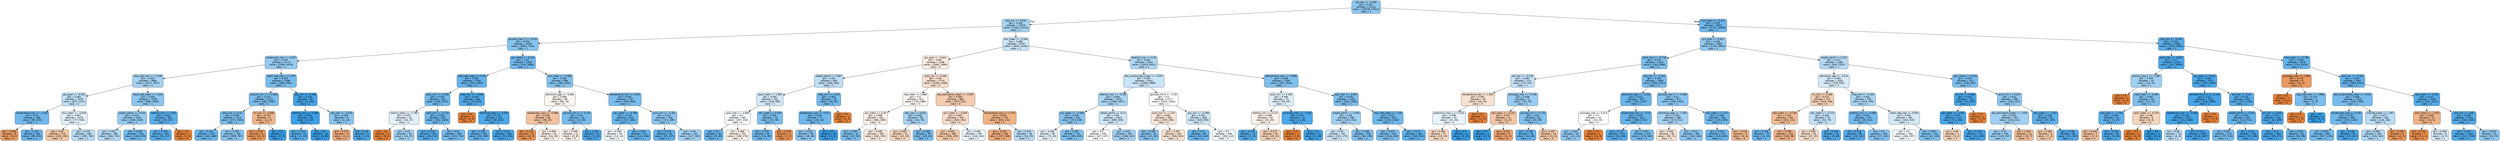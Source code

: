 digraph Tree {
node [shape=box, style="filled, rounded", color="black", fontname="helvetica"] ;
edge [fontname="helvetica"] ;
0 [label="ptt_max <= -0.285\ngini = 0.421\nsamples = 21142\nvalue = [10078, 23412]\nclass = 1", fillcolor="#8ec7f0"] ;
1 [label="sbp_min <= 0.018\ngini = 0.458\nsamples = 13079\nvalue = [7344, 13313]\nclass = 1", fillcolor="#a6d3f3"] ;
0 -> 1 [labeldistance=2.5, labelangle=45, headlabel="True"] ;
2 [label="glucose_max.2 <= -0.103\ngini = 0.404\nsamples = 6339\nvalue = [2803, 7164]\nclass = 1", fillcolor="#86c3ef"] ;
1 -> 2 ;
3 [label="baseexcess_max <= 0.307\ngini = 0.432\nsamples = 4173\nvalue = [2059, 4478]\nclass = 1", fillcolor="#94caf1"] ;
2 -> 3 ;
4 [label="resp_rate_max <= -0.248\ngini = 0.455\nsamples = 2885\nvalue = [1571, 2917]\nclass = 1", fillcolor="#a4d2f3"] ;
3 -> 4 ;
5 [label="gcs_eyes <= -0.461\ngini = 0.483\nsamples = 1376\nvalue = [875, 1271]\nclass = 1", fillcolor="#c1e0f7"] ;
4 -> 5 ;
6 [label="temperature_max <= -1.303\ngini = 0.34\nsamples = 298\nvalue = [98, 353]\nclass = 1", fillcolor="#70b8ec"] ;
5 -> 6 ;
7 [label="gini = 0.298\nsamples = 8\nvalue = [9, 2]\nclass = 0", fillcolor="#eb9d65"] ;
6 -> 7 ;
8 [label="gini = 0.323\nsamples = 290\nvalue = [89, 351]\nclass = 1", fillcolor="#6bb6ec"] ;
6 -> 8 ;
9 [label="bun_mean <= -0.639\ngini = 0.497\nsamples = 1078\nvalue = [777, 918]\nclass = 1", fillcolor="#e1f0fb"] ;
5 -> 9 ;
10 [label="gini = 0.46\nsamples = 276\nvalue = [282, 158]\nclass = 0", fillcolor="#f4c8a8"] ;
9 -> 10 ;
11 [label="gini = 0.478\nsamples = 802\nvalue = [495, 760]\nclass = 1", fillcolor="#baddf6"] ;
9 -> 11 ;
12 [label="heart_rate_mean <= 1.403\ngini = 0.418\nsamples = 1509\nvalue = [696, 1646]\nclass = 1", fillcolor="#8dc6f0"] ;
4 -> 12 ;
13 [label="weight_admit <= -0.024\ngini = 0.432\nsamples = 1343\nvalue = [658, 1429]\nclass = 1", fillcolor="#94caf1"] ;
12 -> 13 ;
14 [label="gini = 0.472\nsamples = 789\nvalue = [462, 751]\nclass = 1", fillcolor="#b3d9f5"] ;
13 -> 14 ;
15 [label="gini = 0.348\nsamples = 554\nvalue = [196, 678]\nclass = 1", fillcolor="#72b9ed"] ;
13 -> 15 ;
16 [label="totalco2_min <= 1.581\ngini = 0.254\nsamples = 166\nvalue = [38, 217]\nclass = 1", fillcolor="#5caeea"] ;
12 -> 16 ;
17 [label="gini = 0.239\nsamples = 165\nvalue = [35, 217]\nclass = 1", fillcolor="#59ade9"] ;
16 -> 17 ;
18 [label="gini = 0.0\nsamples = 1\nvalue = [3, 0]\nclass = 0", fillcolor="#e58139"] ;
16 -> 18 ;
19 [label="heart_rate_max <= 1.475\ngini = 0.363\nsamples = 1288\nvalue = [488, 1561]\nclass = 1", fillcolor="#77bced"] ;
3 -> 19 ;
20 [label="calcium_min.1 <= 2.084\ngini = 0.373\nsamples = 1223\nvalue = [482, 1458]\nclass = 1", fillcolor="#7abdee"] ;
19 -> 20 ;
21 [label="spo2_min <= 0.12\ngini = 0.369\nsamples = 1215\nvalue = [470, 1453]\nclass = 1", fillcolor="#79bded"] ;
20 -> 21 ;
22 [label="gini = 0.314\nsamples = 510\nvalue = [161, 666]\nclass = 1", fillcolor="#69b5eb"] ;
21 -> 22 ;
23 [label="gini = 0.405\nsamples = 705\nvalue = [309, 787]\nclass = 1", fillcolor="#87c3ef"] ;
21 -> 23 ;
24 [label="inr_min <= -0.099\ngini = 0.415\nsamples = 8\nvalue = [12, 5]\nclass = 0", fillcolor="#f0b58b"] ;
20 -> 24 ;
25 [label="gini = 0.245\nsamples = 6\nvalue = [12, 2]\nclass = 0", fillcolor="#e9965a"] ;
24 -> 25 ;
26 [label="gini = 0.0\nsamples = 2\nvalue = [0, 3]\nclass = 1", fillcolor="#399de5"] ;
24 -> 26 ;
27 [label="sbp_min <= -0.198\ngini = 0.104\nsamples = 65\nvalue = [6, 103]\nclass = 1", fillcolor="#45a3e7"] ;
19 -> 27 ;
28 [label="totalco2_min <= -0.086\ngini = 0.041\nsamples = 56\nvalue = [2, 93]\nclass = 1", fillcolor="#3d9fe6"] ;
27 -> 28 ;
29 [label="gini = 0.231\nsamples = 11\nvalue = [2, 13]\nclass = 1", fillcolor="#57ace9"] ;
28 -> 29 ;
30 [label="gini = 0.0\nsamples = 45\nvalue = [0, 80]\nclass = 1", fillcolor="#399de5"] ;
28 -> 30 ;
31 [label="sbp_max <= -0.533\ngini = 0.408\nsamples = 9\nvalue = [4, 10]\nclass = 1", fillcolor="#88c4ef"] ;
27 -> 31 ;
32 [label="gini = 0.375\nsamples = 3\nvalue = [3, 1]\nclass = 0", fillcolor="#eeab7b"] ;
31 -> 32 ;
33 [label="gini = 0.18\nsamples = 6\nvalue = [1, 9]\nclass = 1", fillcolor="#4fa8e8"] ;
31 -> 33 ;
34 [label="gcs_verbal <= 0.618\ngini = 0.34\nsamples = 2166\nvalue = [744, 2686]\nclass = 1", fillcolor="#70b8ec"] ;
2 -> 34 ;
35 [label="resp_rate_mean <= 0.44\ngini = 0.292\nsamples = 1280\nvalue = [355, 1643]\nclass = 1", fillcolor="#64b2eb"] ;
34 -> 35 ;
36 [label="spo2_min <= -2.558\ngini = 0.339\nsamples = 844\nvalue = [285, 1033]\nclass = 1", fillcolor="#70b8ec"] ;
35 -> 36 ;
37 [label="sodium_mean <= -1.784\ngini = 0.497\nsamples = 34\nvalue = [23, 27]\nclass = 1", fillcolor="#e2f0fb"] ;
36 -> 37 ;
38 [label="gini = 0.0\nsamples = 4\nvalue = [9, 0]\nclass = 0", fillcolor="#e58139"] ;
37 -> 38 ;
39 [label="gini = 0.45\nsamples = 30\nvalue = [14, 27]\nclass = 1", fillcolor="#a0d0f2"] ;
37 -> 39 ;
40 [label="spo2_min <= -0.178\ngini = 0.328\nsamples = 810\nvalue = [262, 1006]\nclass = 1", fillcolor="#6db7ec"] ;
36 -> 40 ;
41 [label="gini = 0.216\nsamples = 154\nvalue = [30, 213]\nclass = 1", fillcolor="#55abe9"] ;
40 -> 41 ;
42 [label="gini = 0.35\nsamples = 656\nvalue = [232, 793]\nclass = 1", fillcolor="#73baed"] ;
40 -> 42 ;
43 [label="mbp_max <= -1.604\ngini = 0.185\nsamples = 436\nvalue = [70, 610]\nclass = 1", fillcolor="#50a8e8"] ;
35 -> 43 ;
44 [label="gini = 0.0\nsamples = 2\nvalue = [4, 0]\nclass = 0", fillcolor="#e58139"] ;
43 -> 44 ;
45 [label="admission_age <= -0.259\ngini = 0.176\nsamples = 434\nvalue = [66, 610]\nclass = 1", fillcolor="#4ea8e8"] ;
43 -> 45 ;
46 [label="gini = 0.283\nsamples = 128\nvalue = [33, 160]\nclass = 1", fillcolor="#62b1ea"] ;
45 -> 46 ;
47 [label="gini = 0.127\nsamples = 306\nvalue = [33, 450]\nclass = 1", fillcolor="#48a4e7"] ;
45 -> 47 ;
48 [label="bun_mean <= -0.688\ngini = 0.396\nsamples = 886\nvalue = [389, 1043]\nclass = 1", fillcolor="#83c2ef"] ;
34 -> 48 ;
49 [label="admission_age <= -0.464\ngini = 0.499\nsamples = 99\nvalue = [80, 74]\nclass = 0", fillcolor="#fdf6f0"] ;
48 -> 49 ;
50 [label="baseexcess_max <= -0.488\ngini = 0.449\nsamples = 66\nvalue = [68, 35]\nclass = 0", fillcolor="#f2c29f"] ;
49 -> 50 ;
51 [label="gini = 0.224\nsamples = 23\nvalue = [34, 5]\nclass = 0", fillcolor="#e99456"] ;
50 -> 51 ;
52 [label="gini = 0.498\nsamples = 43\nvalue = [34, 30]\nclass = 0", fillcolor="#fcf0e8"] ;
50 -> 52 ;
53 [label="glucose_min.2 <= 0.129\ngini = 0.36\nsamples = 33\nvalue = [12, 39]\nclass = 1", fillcolor="#76bbed"] ;
49 -> 53 ;
54 [label="gini = 0.498\nsamples = 12\nvalue = [9, 8]\nclass = 0", fillcolor="#fcf1e9"] ;
53 -> 54 ;
55 [label="gini = 0.161\nsamples = 21\nvalue = [3, 31]\nclass = 1", fillcolor="#4ca6e8"] ;
53 -> 55 ;
56 [label="temperature_min <= 0.255\ngini = 0.367\nsamples = 787\nvalue = [309, 969]\nclass = 1", fillcolor="#78bced"] ;
48 -> 56 ;
57 [label="wbc_mean <= -0.788\ngini = 0.316\nsamples = 429\nvalue = [137, 560]\nclass = 1", fillcolor="#69b5eb"] ;
56 -> 57 ;
58 [label="gini = 0.499\nsamples = 18\nvalue = [13, 14]\nclass = 1", fillcolor="#f1f8fd"] ;
57 -> 58 ;
59 [label="gini = 0.302\nsamples = 411\nvalue = [124, 546]\nclass = 1", fillcolor="#66b3eb"] ;
57 -> 59 ;
60 [label="pco2_min <= -0.261\ngini = 0.417\nsamples = 358\nvalue = [172, 409]\nclass = 1", fillcolor="#8cc6f0"] ;
56 -> 60 ;
61 [label="gini = 0.275\nsamples = 91\nvalue = [25, 127]\nclass = 1", fillcolor="#60b0ea"] ;
60 -> 61 ;
62 [label="gini = 0.45\nsamples = 267\nvalue = [147, 282]\nclass = 1", fillcolor="#a0d0f3"] ;
60 -> 62 ;
63 [label="bun_mean <= -0.566\ngini = 0.489\nsamples = 6740\nvalue = [4541, 6149]\nclass = 1", fillcolor="#cbe5f8"] ;
1 -> 63 ;
64 [label="gcs_eyes <= -0.461\ngini = 0.497\nsamples = 2188\nvalue = [1865, 1608]\nclass = 0", fillcolor="#fbeee4"] ;
63 -> 64 ;
65 [label="weight_admit <= 0.687\ngini = 0.48\nsamples = 409\nvalue = [266, 400]\nclass = 1", fillcolor="#bddef6"] ;
64 -> 65 ;
66 [label="spo2_mean <= 1.084\ngini = 0.492\nsamples = 331\nvalue = [238, 306]\nclass = 1", fillcolor="#d3e9f9"] ;
65 -> 66 ;
67 [label="pco2_max <= -0.906\ngini = 0.5\nsamples = 261\nvalue = [207, 216]\nclass = 1", fillcolor="#f7fbfe"] ;
66 -> 67 ;
68 [label="gini = 0.3\nsamples = 30\nvalue = [9, 40]\nclass = 1", fillcolor="#66b3eb"] ;
67 -> 68 ;
69 [label="gini = 0.498\nsamples = 231\nvalue = [198, 176]\nclass = 0", fillcolor="#fcf1e9"] ;
67 -> 69 ;
70 [label="wbc_mean <= 0.838\ngini = 0.381\nsamples = 70\nvalue = [31, 90]\nclass = 1", fillcolor="#7dbfee"] ;
66 -> 70 ;
71 [label="gini = 0.335\nsamples = 65\nvalue = [24, 89]\nclass = 1", fillcolor="#6eb7ec"] ;
70 -> 71 ;
72 [label="gini = 0.219\nsamples = 5\nvalue = [7, 1]\nclass = 0", fillcolor="#e99355"] ;
70 -> 72 ;
73 [label="mbp_min <= 1.913\ngini = 0.354\nsamples = 78\nvalue = [28, 94]\nclass = 1", fillcolor="#74baed"] ;
65 -> 73 ;
74 [label="baseexcess_max <= 0.572\ngini = 0.339\nsamples = 77\nvalue = [26, 94]\nclass = 1", fillcolor="#70b8ec"] ;
73 -> 74 ;
75 [label="gini = 0.414\nsamples = 58\nvalue = [26, 63]\nclass = 1", fillcolor="#8bc5f0"] ;
74 -> 75 ;
76 [label="gini = 0.0\nsamples = 19\nvalue = [0, 31]\nclass = 1", fillcolor="#399de5"] ;
74 -> 76 ;
77 [label="gini = 0.0\nsamples = 1\nvalue = [2, 0]\nclass = 0", fillcolor="#e58139"] ;
73 -> 77 ;
78 [label="spo2_min <= 0.268\ngini = 0.49\nsamples = 1779\nvalue = [1599, 1208]\nclass = 0", fillcolor="#f9e0cf"] ;
64 -> 78 ;
79 [label="sbp_mean <= 1.888\ngini = 0.5\nsamples = 911\nvalue = [724, 686]\nclass = 0", fillcolor="#fef8f5"] ;
78 -> 79 ;
80 [label="gcs_motor <= 0.26\ngini = 0.498\nsamples = 831\nvalue = [682, 608]\nclass = 0", fillcolor="#fcf1ea"] ;
79 -> 80 ;
81 [label="gini = 0.381\nsamples = 51\nvalue = [20, 58]\nclass = 1", fillcolor="#7dbfee"] ;
80 -> 81 ;
82 [label="gini = 0.496\nsamples = 780\nvalue = [662, 550]\nclass = 0", fillcolor="#fbeade"] ;
80 -> 82 ;
83 [label="dbp_max <= 0.641\ngini = 0.455\nsamples = 80\nvalue = [42, 78]\nclass = 1", fillcolor="#a4d2f3"] ;
79 -> 83 ;
84 [label="gini = 0.482\nsamples = 22\nvalue = [22, 15]\nclass = 0", fillcolor="#f7d7c0"] ;
83 -> 84 ;
85 [label="gini = 0.366\nsamples = 58\nvalue = [20, 63]\nclass = 1", fillcolor="#78bced"] ;
83 -> 85 ;
86 [label="abs_eosinophils_mean <= -0.097\ngini = 0.468\nsamples = 868\nvalue = [875, 522]\nclass = 0", fillcolor="#f5ccaf"] ;
78 -> 86 ;
87 [label="bun_mean <= -0.664\ngini = 0.487\nsamples = 592\nvalue = [542, 391]\nclass = 0", fillcolor="#f8dcc8"] ;
86 -> 87 ;
88 [label="gini = 0.464\nsamples = 398\nvalue = [396, 229]\nclass = 0", fillcolor="#f4caab"] ;
87 -> 88 ;
89 [label="gini = 0.499\nsamples = 194\nvalue = [146, 162]\nclass = 1", fillcolor="#ebf5fc"] ;
87 -> 89 ;
90 [label="temperature_max <= 0.753\ngini = 0.405\nsamples = 276\nvalue = [333, 131]\nclass = 0", fillcolor="#efb387"] ;
86 -> 90 ;
91 [label="gini = 0.376\nsamples = 248\nvalue = [317, 106]\nclass = 0", fillcolor="#eeab7b"] ;
90 -> 91 ;
92 [label="gini = 0.476\nsamples = 28\nvalue = [16, 25]\nclass = 1", fillcolor="#b8dcf6"] ;
90 -> 92 ;
93 [label="totalco2_max <= 0.02\ngini = 0.467\nsamples = 4552\nvalue = [2676, 4541]\nclass = 1", fillcolor="#aed7f4"] ;
63 -> 93 ;
94 [label="abs_lymphocytes_mean <= -0.057\ngini = 0.487\nsamples = 3152\nvalue = [2089, 2898]\nclass = 1", fillcolor="#c8e4f8"] ;
93 -> 94 ;
95 [label="totalco2_max <= -0.205\ngini = 0.464\nsamples = 1875\nvalue = [1068, 1857]\nclass = 1", fillcolor="#abd5f4"] ;
94 -> 95 ;
96 [label="bun_mean <= -0.468\ngini = 0.409\nsamples = 833\nvalue = [373, 928]\nclass = 1", fillcolor="#89c4ef"] ;
95 -> 96 ;
97 [label="gini = 0.498\nsamples = 96\nvalue = [73, 83]\nclass = 1", fillcolor="#e7f3fc"] ;
96 -> 97 ;
98 [label="gini = 0.387\nsamples = 737\nvalue = [300, 845]\nclass = 1", fillcolor="#7fc0ee"] ;
96 -> 98 ;
99 [label="weight_admit <= -0.13\ngini = 0.49\nsamples = 1042\nvalue = [695, 929]\nclass = 1", fillcolor="#cde6f8"] ;
95 -> 99 ;
100 [label="gini = 0.5\nsamples = 539\nvalue = [427, 417]\nclass = 0", fillcolor="#fefcfa"] ;
99 -> 100 ;
101 [label="gini = 0.451\nsamples = 503\nvalue = [268, 512]\nclass = 1", fillcolor="#a1d0f3"] ;
99 -> 101 ;
102 [label="glucose_min.2 <= -0.26\ngini = 0.5\nsamples = 1277\nvalue = [1021, 1041]\nclass = 1", fillcolor="#fbfdff"] ;
94 -> 102 ;
103 [label="pco2_min <= -1.151\ngini = 0.495\nsamples = 669\nvalue = [595, 483]\nclass = 0", fillcolor="#fae7da"] ;
102 -> 103 ;
104 [label="gini = 0.399\nsamples = 25\nvalue = [11, 29]\nclass = 1", fillcolor="#84c2ef"] ;
103 -> 104 ;
105 [label="gini = 0.492\nsamples = 644\nvalue = [584, 454]\nclass = 0", fillcolor="#f9e3d3"] ;
103 -> 105 ;
106 [label="gcs_min <= -0.398\ngini = 0.491\nsamples = 608\nvalue = [426, 558]\nclass = 1", fillcolor="#d0e8f9"] ;
102 -> 106 ;
107 [label="gini = 0.31\nsamples = 99\nvalue = [34, 143]\nclass = 1", fillcolor="#68b4eb"] ;
106 -> 107 ;
108 [label="gini = 0.5\nsamples = 509\nvalue = [392, 415]\nclass = 1", fillcolor="#f4fafe"] ;
106 -> 108 ;
109 [label="temperature_max <= -0.995\ngini = 0.388\nsamples = 1400\nvalue = [587, 1643]\nclass = 1", fillcolor="#80c0ee"] ;
93 -> 109 ;
110 [label="pco2_min <= 3.108\ngini = 0.496\nsamples = 75\nvalue = [53, 63]\nclass = 1", fillcolor="#e0effb"] ;
109 -> 110 ;
111 [label="totalco2_min <= 0.122\ngini = 0.498\nsamples = 63\nvalue = [51, 45]\nclass = 0", fillcolor="#fcf0e8"] ;
110 -> 111 ;
112 [label="gini = 0.219\nsamples = 10\nvalue = [2, 14]\nclass = 1", fillcolor="#55abe9"] ;
111 -> 112 ;
113 [label="gini = 0.475\nsamples = 53\nvalue = [49, 31]\nclass = 0", fillcolor="#f5d1b6"] ;
111 -> 113 ;
114 [label="aniongap_max <= -1.553\ngini = 0.18\nsamples = 12\nvalue = [2, 18]\nclass = 1", fillcolor="#4fa8e8"] ;
110 -> 114 ;
115 [label="gini = 0.0\nsamples = 1\nvalue = [1, 0]\nclass = 0", fillcolor="#e58139"] ;
114 -> 115 ;
116 [label="gini = 0.1\nsamples = 11\nvalue = [1, 18]\nclass = 1", fillcolor="#44a2e6"] ;
114 -> 116 ;
117 [label="po2_max <= -1.007\ngini = 0.378\nsamples = 1325\nvalue = [534, 1580]\nclass = 1", fillcolor="#7cbeee"] ;
109 -> 117 ;
118 [label="weight_admit <= -0.083\ngini = 0.45\nsamples = 396\nvalue = [215, 414]\nclass = 1", fillcolor="#a0d0f3"] ;
117 -> 118 ;
119 [label="gini = 0.49\nsamples = 191\nvalue = [131, 175]\nclass = 1", fillcolor="#cde6f8"] ;
118 -> 119 ;
120 [label="gini = 0.385\nsamples = 205\nvalue = [84, 239]\nclass = 1", fillcolor="#7fbfee"] ;
118 -> 120 ;
121 [label="resp_rate_mean <= -0.09\ngini = 0.337\nsamples = 929\nvalue = [319, 1166]\nclass = 1", fillcolor="#6fb8ec"] ;
117 -> 121 ;
122 [label="gini = 0.379\nsamples = 529\nvalue = [216, 635]\nclass = 1", fillcolor="#7cbeee"] ;
121 -> 122 ;
123 [label="gini = 0.272\nsamples = 400\nvalue = [103, 531]\nclass = 1", fillcolor="#5fb0ea"] ;
121 -> 123 ;
124 [label="bun_mean <= -0.321\ngini = 0.335\nsamples = 8063\nvalue = [2734, 10099]\nclass = 1", fillcolor="#6fb8ec"] ;
0 -> 124 [labeldistance=2.5, labelangle=-45, headlabel="False"] ;
125 [label="gcs_eyes <= 0.412\ngini = 0.426\nsamples = 3483\nvalue = [1703, 3830]\nclass = 1", fillcolor="#91c9f1"] ;
124 -> 125 ;
126 [label="spo2_max <= -0.718\ngini = 0.375\nsamples = 1919\nvalue = [769, 2308]\nclass = 1", fillcolor="#7bbeee"] ;
125 -> 126 ;
127 [label="ptt_max <= -0.129\ngini = 0.484\nsamples = 110\nvalue = [70, 101]\nclass = 1", fillcolor="#c2e1f7"] ;
126 -> 127 ;
128 [label="temperature_max <= 1.405\ngini = 0.491\nsamples = 39\nvalue = [34, 26]\nclass = 0", fillcolor="#f9e1d0"] ;
127 -> 128 ;
129 [label="potassium_max.1 <= 0.025\ngini = 0.498\nsamples = 33\nvalue = [23, 26]\nclass = 1", fillcolor="#e8f4fc"] ;
128 -> 129 ;
130 [label="gini = 0.484\nsamples = 27\nvalue = [23, 16]\nclass = 0", fillcolor="#f7d9c3"] ;
129 -> 130 ;
131 [label="gini = 0.0\nsamples = 6\nvalue = [0, 10]\nclass = 1", fillcolor="#399de5"] ;
129 -> 131 ;
132 [label="gini = 0.0\nsamples = 6\nvalue = [11, 0]\nclass = 0", fillcolor="#e58139"] ;
128 -> 132 ;
133 [label="aniongap_max <= -0.766\ngini = 0.438\nsamples = 71\nvalue = [36, 75]\nclass = 1", fillcolor="#98ccf1"] ;
127 -> 133 ;
134 [label="wbc_mean <= -0.342\ngini = 0.457\nsamples = 11\nvalue = [11, 6]\nclass = 0", fillcolor="#f3c6a5"] ;
133 -> 134 ;
135 [label="gini = 0.0\nsamples = 2\nvalue = [0, 3]\nclass = 1", fillcolor="#399de5"] ;
134 -> 135 ;
136 [label="gini = 0.337\nsamples = 9\nvalue = [11, 3]\nclass = 0", fillcolor="#eca36f"] ;
134 -> 136 ;
137 [label="glucose_min <= 0.733\ngini = 0.39\nsamples = 60\nvalue = [25, 69]\nclass = 1", fillcolor="#81c1ee"] ;
133 -> 137 ;
138 [label="gini = 0.298\nsamples = 46\nvalue = [14, 63]\nclass = 1", fillcolor="#65b3eb"] ;
137 -> 138 ;
139 [label="gini = 0.457\nsamples = 14\nvalue = [11, 6]\nclass = 0", fillcolor="#f3c6a5"] ;
137 -> 139 ;
140 [label="sbp_min <= -0.256\ngini = 0.365\nsamples = 1809\nvalue = [699, 2207]\nclass = 1", fillcolor="#78bced"] ;
126 -> 140 ;
141 [label="admission_age <= -2.255\ngini = 0.315\nsamples = 937\nvalue = [291, 1197]\nclass = 1", fillcolor="#69b5eb"] ;
140 -> 141 ;
142 [label="aniongap_max <= 0.413\ngini = 0.5\nsamples = 25\nvalue = [23, 23]\nclass = 0", fillcolor="#ffffff"] ;
141 -> 142 ;
143 [label="gini = 0.422\nsamples = 19\nvalue = [10, 23]\nclass = 1", fillcolor="#8fc8f0"] ;
142 -> 143 ;
144 [label="gini = 0.0\nsamples = 6\nvalue = [13, 0]\nclass = 0", fillcolor="#e58139"] ;
142 -> 144 ;
145 [label="baseexcess_min <= -0.13\ngini = 0.303\nsamples = 912\nvalue = [268, 1174]\nclass = 1", fillcolor="#66b3eb"] ;
141 -> 145 ;
146 [label="gini = 0.232\nsamples = 434\nvalue = [92, 594]\nclass = 1", fillcolor="#58ace9"] ;
145 -> 146 ;
147 [label="gini = 0.357\nsamples = 478\nvalue = [176, 580]\nclass = 1", fillcolor="#75bbed"] ;
145 -> 147 ;
148 [label="glucose_max.2 <= -0.286\ngini = 0.41\nsamples = 872\nvalue = [408, 1010]\nclass = 1", fillcolor="#89c5f0"] ;
140 -> 148 ;
149 [label="admission_age <= -1.065\ngini = 0.454\nsamples = 488\nvalue = [273, 511]\nclass = 1", fillcolor="#a3d1f3"] ;
148 -> 149 ;
150 [label="gini = 0.493\nsamples = 99\nvalue = [90, 71]\nclass = 0", fillcolor="#fae4d5"] ;
149 -> 150 ;
151 [label="gini = 0.415\nsamples = 389\nvalue = [183, 440]\nclass = 1", fillcolor="#8bc6f0"] ;
149 -> 151 ;
152 [label="sbp_mean <= 2.237\ngini = 0.335\nsamples = 384\nvalue = [135, 499]\nclass = 1", fillcolor="#6fb8ec"] ;
148 -> 152 ;
153 [label="gini = 0.323\nsamples = 375\nvalue = [126, 495]\nclass = 1", fillcolor="#6bb6ec"] ;
152 -> 153 ;
154 [label="gini = 0.426\nsamples = 9\nvalue = [9, 4]\nclass = 0", fillcolor="#f1b991"] ;
152 -> 154 ;
155 [label="weight_admit <= 0.231\ngini = 0.471\nsamples = 1564\nvalue = [934, 1522]\nclass = 1", fillcolor="#b3d9f5"] ;
125 -> 155 ;
156 [label="admission_age <= -0.514\ngini = 0.493\nsamples = 1052\nvalue = [735, 935]\nclass = 1", fillcolor="#d5eaf9"] ;
155 -> 156 ;
157 [label="inr_max <= 0.106\ngini = 0.473\nsamples = 317\nvalue = [316, 196]\nclass = 0", fillcolor="#f5cfb4"] ;
156 -> 157 ;
158 [label="dbp_mean <= -0.746\ngini = 0.431\nsamples = 239\nvalue = [264, 121]\nclass = 0", fillcolor="#f1bb94"] ;
157 -> 158 ;
159 [label="gini = 0.328\nsamples = 19\nvalue = [6, 23]\nclass = 1", fillcolor="#6db7ec"] ;
158 -> 159 ;
160 [label="gini = 0.399\nsamples = 220\nvalue = [258, 98]\nclass = 0", fillcolor="#efb184"] ;
158 -> 160 ;
161 [label="wbc_mean <= -0.115\ngini = 0.484\nsamples = 78\nvalue = [52, 75]\nclass = 1", fillcolor="#c2e1f7"] ;
157 -> 161 ;
162 [label="gini = 0.489\nsamples = 50\nvalue = [47, 35]\nclass = 0", fillcolor="#f8dfcc"] ;
161 -> 162 ;
163 [label="gini = 0.198\nsamples = 28\nvalue = [5, 40]\nclass = 1", fillcolor="#52a9e8"] ;
161 -> 163 ;
164 [label="mbp_min <= -0.203\ngini = 0.462\nsamples = 735\nvalue = [419, 739]\nclass = 1", fillcolor="#a9d5f4"] ;
156 -> 164 ;
165 [label="totalco2_min <= -0.086\ngini = 0.351\nsamples = 274\nvalue = [95, 324]\nclass = 1", fillcolor="#73baed"] ;
164 -> 165 ;
166 [label="gini = 0.224\nsamples = 89\nvalue = [18, 122]\nclass = 1", fillcolor="#56abe9"] ;
165 -> 166 ;
167 [label="gini = 0.4\nsamples = 185\nvalue = [77, 202]\nclass = 1", fillcolor="#84c2ef"] ;
165 -> 167 ;
168 [label="heart_rate_max <= 0.593\ngini = 0.492\nsamples = 461\nvalue = [324, 415]\nclass = 1", fillcolor="#d4eaf9"] ;
164 -> 168 ;
169 [label="gini = 0.5\nsamples = 359\nvalue = [282, 297]\nclass = 1", fillcolor="#f5fafe"] ;
168 -> 169 ;
170 [label="gini = 0.387\nsamples = 102\nvalue = [42, 118]\nclass = 1", fillcolor="#7fc0ee"] ;
168 -> 170 ;
171 [label="gcs_verbal <= 0.618\ngini = 0.378\nsamples = 512\nvalue = [199, 587]\nclass = 1", fillcolor="#7cbeee"] ;
155 -> 171 ;
172 [label="inr_min <= 5.485\ngini = 0.154\nsamples = 116\nvalue = [15, 164]\nclass = 1", fillcolor="#4ba6e7"] ;
171 -> 172 ;
173 [label="sbp_mean <= -1.502\ngini = 0.145\nsamples = 115\nvalue = [14, 164]\nclass = 1", fillcolor="#4aa5e7"] ;
172 -> 173 ;
174 [label="gini = 0.48\nsamples = 2\nvalue = [3, 2]\nclass = 0", fillcolor="#f6d5bd"] ;
173 -> 174 ;
175 [label="gini = 0.119\nsamples = 113\nvalue = [11, 162]\nclass = 1", fillcolor="#46a4e7"] ;
173 -> 175 ;
176 [label="gini = 0.0\nsamples = 1\nvalue = [1, 0]\nclass = 0", fillcolor="#e58139"] ;
172 -> 176 ;
177 [label="pco2_min <= 0.247\ngini = 0.422\nsamples = 396\nvalue = [184, 423]\nclass = 1", fillcolor="#8fc8f0"] ;
171 -> 177 ;
178 [label="abs_eosinophils_mean <= 1.552\ngini = 0.451\nsamples = 304\nvalue = [164, 314]\nclass = 1", fillcolor="#a0d0f3"] ;
177 -> 178 ;
179 [label="gini = 0.44\nsamples = 289\nvalue = [149, 307]\nclass = 1", fillcolor="#99cdf2"] ;
178 -> 179 ;
180 [label="gini = 0.434\nsamples = 15\nvalue = [15, 7]\nclass = 0", fillcolor="#f1bc95"] ;
178 -> 180 ;
181 [label="sbp_mean <= -1.067\ngini = 0.262\nsamples = 92\nvalue = [20, 109]\nclass = 1", fillcolor="#5dafea"] ;
177 -> 181 ;
182 [label="gini = 0.463\nsamples = 6\nvalue = [7, 4]\nclass = 0", fillcolor="#f4c9aa"] ;
181 -> 182 ;
183 [label="gini = 0.196\nsamples = 86\nvalue = [13, 105]\nclass = 1", fillcolor="#52a9e8"] ;
181 -> 183 ;
184 [label="po2_min <= -0.283\ngini = 0.243\nsamples = 4580\nvalue = [1031, 6269]\nclass = 1", fillcolor="#5aade9"] ;
124 -> 184 ;
185 [label="spo2_max <= -3.657\ngini = 0.17\nsamples = 2104\nvalue = [317, 3059]\nclass = 1", fillcolor="#4ea7e8"] ;
184 -> 185 ;
186 [label="calcium_max.1 <= -1.987\ngini = 0.449\nsamples = 33\nvalue = [16, 31]\nclass = 1", fillcolor="#9fd0f2"] ;
185 -> 186 ;
187 [label="gini = 0.0\nsamples = 3\nvalue = [5, 0]\nclass = 0", fillcolor="#e58139"] ;
186 -> 187 ;
188 [label="mbp_mean <= -0.465\ngini = 0.387\nsamples = 30\nvalue = [11, 31]\nclass = 1", fillcolor="#7fc0ee"] ;
186 -> 188 ;
189 [label="mbp_max <= -1.565\ngini = 0.264\nsamples = 22\nvalue = [5, 27]\nclass = 1", fillcolor="#5eafea"] ;
188 -> 189 ;
190 [label="gini = 0.444\nsamples = 2\nvalue = [2, 1]\nclass = 0", fillcolor="#f2c09c"] ;
189 -> 190 ;
191 [label="gini = 0.185\nsamples = 20\nvalue = [3, 26]\nclass = 1", fillcolor="#50a8e8"] ;
189 -> 191 ;
192 [label="spo2_mean <= -4.126\ngini = 0.48\nsamples = 8\nvalue = [6, 4]\nclass = 0", fillcolor="#f6d5bd"] ;
188 -> 192 ;
193 [label="gini = 0.0\nsamples = 5\nvalue = [6, 0]\nclass = 0", fillcolor="#e58139"] ;
192 -> 193 ;
194 [label="gini = 0.0\nsamples = 3\nvalue = [0, 4]\nclass = 1", fillcolor="#399de5"] ;
192 -> 194 ;
195 [label="gcs_eyes <= 0.412\ngini = 0.164\nsamples = 2071\nvalue = [301, 3028]\nclass = 1", fillcolor="#4da7e8"] ;
185 -> 195 ;
196 [label="hematocrit_min.1 <= 3.104\ngini = 0.12\nsamples = 1221\nvalue = [126, 1846]\nclass = 1", fillcolor="#47a4e7"] ;
195 -> 196 ;
197 [label="baseexcess_max <= -4.464\ngini = 0.118\nsamples = 1219\nvalue = [124, 1846]\nclass = 1", fillcolor="#46a4e7"] ;
196 -> 197 ;
198 [label="gini = 0.48\nsamples = 10\nvalue = [6, 9]\nclass = 1", fillcolor="#bddef6"] ;
197 -> 198 ;
199 [label="gini = 0.113\nsamples = 1209\nvalue = [118, 1837]\nclass = 1", fillcolor="#46a3e7"] ;
197 -> 199 ;
200 [label="gini = 0.0\nsamples = 2\nvalue = [2, 0]\nclass = 0", fillcolor="#e58139"] ;
196 -> 200 ;
201 [label="ptt_max <= 0.16\ngini = 0.225\nsamples = 850\nvalue = [175, 1182]\nclass = 1", fillcolor="#56ace9"] ;
195 -> 201 ;
202 [label="weight_admit <= 0.354\ngini = 0.294\nsamples = 405\nvalue = [112, 513]\nclass = 1", fillcolor="#64b2eb"] ;
201 -> 202 ;
203 [label="gini = 0.36\nsamples = 275\nvalue = [97, 315]\nclass = 1", fillcolor="#76bbed"] ;
202 -> 203 ;
204 [label="gini = 0.131\nsamples = 130\nvalue = [15, 198]\nclass = 1", fillcolor="#48a4e7"] ;
202 -> 204 ;
205 [label="ph_min <= 0.922\ngini = 0.157\nsamples = 445\nvalue = [63, 669]\nclass = 1", fillcolor="#4ca6e7"] ;
201 -> 205 ;
206 [label="gini = 0.12\nsamples = 364\nvalue = [39, 571]\nclass = 1", fillcolor="#47a4e7"] ;
205 -> 206 ;
207 [label="gini = 0.316\nsamples = 81\nvalue = [24, 98]\nclass = 1", fillcolor="#69b5eb"] ;
205 -> 207 ;
208 [label="mbp_mean <= -2.789\ngini = 0.298\nsamples = 2476\nvalue = [714, 3210]\nclass = 1", fillcolor="#65b3eb"] ;
184 -> 208 ;
209 [label="aniongap_max <= 2.969\ngini = 0.278\nsamples = 9\nvalue = [15, 3]\nclass = 0", fillcolor="#ea9a61"] ;
208 -> 209 ;
210 [label="gini = 0.0\nsamples = 7\nvalue = [14, 0]\nclass = 0", fillcolor="#e58139"] ;
209 -> 210 ;
211 [label="resp_rate_max <= -0.869\ngini = 0.375\nsamples = 2\nvalue = [1, 3]\nclass = 1", fillcolor="#7bbeee"] ;
209 -> 211 ;
212 [label="gini = 0.0\nsamples = 1\nvalue = [1, 0]\nclass = 0", fillcolor="#e58139"] ;
211 -> 212 ;
213 [label="gini = 0.0\nsamples = 1\nvalue = [0, 3]\nclass = 1", fillcolor="#399de5"] ;
211 -> 213 ;
214 [label="po2_min <= -0.166\ngini = 0.294\nsamples = 2467\nvalue = [699, 3207]\nclass = 1", fillcolor="#64b2eb"] ;
208 -> 214 ;
215 [label="abs_lymphocytes_mean <= 0.062\ngini = 0.368\nsamples = 1138\nvalue = [438, 1366]\nclass = 1", fillcolor="#78bced"] ;
214 -> 215 ;
216 [label="baseexcess_max <= 0.042\ngini = 0.335\nsamples = 946\nvalue = [320, 1183]\nclass = 1", fillcolor="#6fb8ec"] ;
215 -> 216 ;
217 [label="gini = 0.353\nsamples = 850\nvalue = [307, 1036]\nclass = 1", fillcolor="#74baed"] ;
216 -> 217 ;
218 [label="gini = 0.149\nsamples = 96\nvalue = [13, 147]\nclass = 1", fillcolor="#4ba6e7"] ;
216 -> 218 ;
219 [label="chloride_mean <= 1.087\ngini = 0.477\nsamples = 192\nvalue = [118, 183]\nclass = 1", fillcolor="#b9dcf6"] ;
215 -> 219 ;
220 [label="gini = 0.466\nsamples = 184\nvalue = [106, 181]\nclass = 1", fillcolor="#add6f4"] ;
219 -> 220 ;
221 [label="gini = 0.245\nsamples = 8\nvalue = [12, 2]\nclass = 0", fillcolor="#e9965a"] ;
219 -> 221 ;
222 [label="sbp_mean <= -2.232\ngini = 0.217\nsamples = 1329\nvalue = [261, 1841]\nclass = 1", fillcolor="#55abe9"] ;
214 -> 222 ;
223 [label="spo2_mean <= -1.643\ngini = 0.408\nsamples = 13\nvalue = [15, 6]\nclass = 0", fillcolor="#efb388"] ;
222 -> 223 ;
224 [label="gini = 0.153\nsamples = 7\nvalue = [11, 1]\nclass = 0", fillcolor="#e78c4b"] ;
223 -> 224 ;
225 [label="gini = 0.494\nsamples = 6\nvalue = [4, 5]\nclass = 1", fillcolor="#d7ebfa"] ;
223 -> 225 ;
226 [label="po2_min <= 2.68\ngini = 0.208\nsamples = 1316\nvalue = [246, 1835]\nclass = 1", fillcolor="#54aae8"] ;
222 -> 226 ;
227 [label="gini = 0.193\nsamples = 1249\nvalue = [213, 1760]\nclass = 1", fillcolor="#51a9e8"] ;
226 -> 227 ;
228 [label="gini = 0.424\nsamples = 67\nvalue = [33, 75]\nclass = 1", fillcolor="#90c8f0"] ;
226 -> 228 ;
}